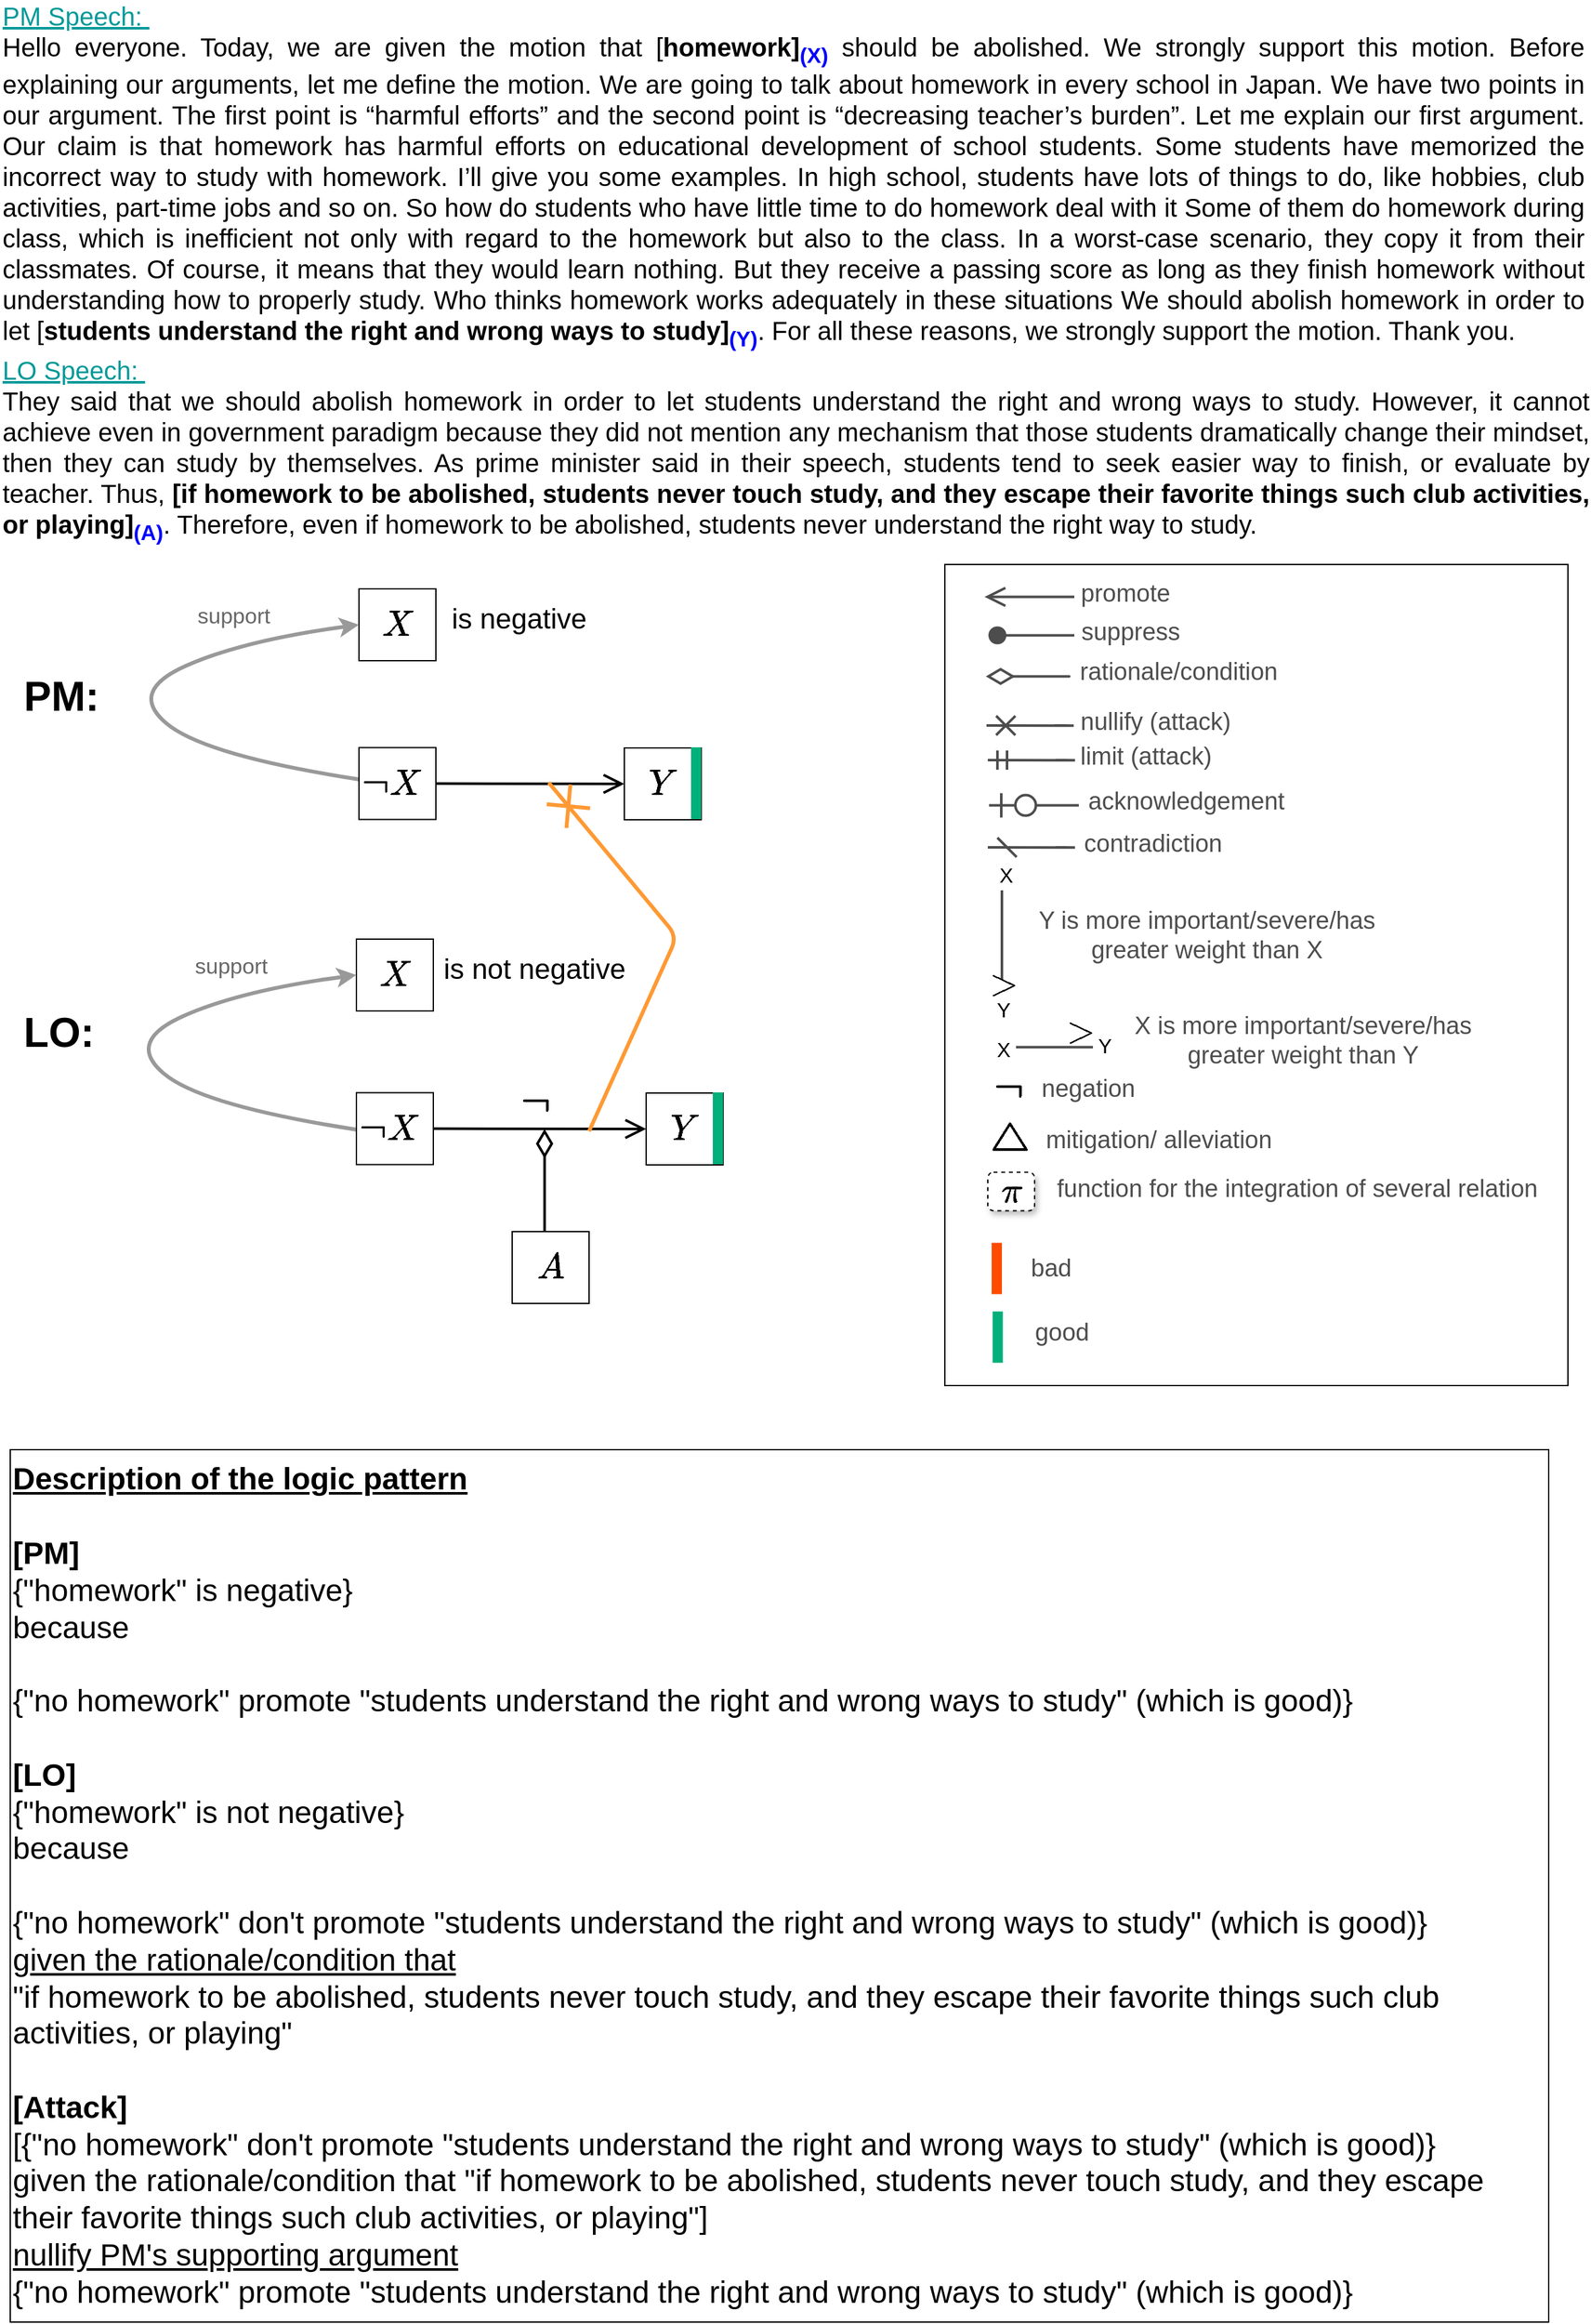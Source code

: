 <mxfile version="16.1.2" type="device"><diagram id="NebdKccpn1Tcwdz-Rh-k" name="Page-1"><mxGraphModel dx="1892" dy="1344" grid="1" gridSize="10" guides="1" tooltips="1" connect="1" arrows="1" fold="1" page="1" pageScale="1" pageWidth="1100" pageHeight="1700" math="1" shadow="0"><root><mxCell id="0"/><mxCell id="1" parent="0"/><mxCell id="UqYzVpXplDqsbALxIXjI-1" value="&lt;div style=&quot;text-align: justify ; font-size: 20px&quot;&gt;&lt;font style=&quot;font-size: 20px&quot; color=&quot;#009999&quot;&gt;&lt;u&gt;PM Speech:&amp;nbsp;&lt;/u&gt;&lt;/font&gt;&lt;/div&gt;&lt;div style=&quot;text-align: justify&quot;&gt;&lt;span style=&quot;font-size: 20px&quot;&gt;Hello everyone. Today, we are given the motion that [&lt;b&gt;homework]&lt;sub&gt;&lt;font color=&quot;#0000ff&quot;&gt;(X)&lt;/font&gt;&lt;/sub&gt;&lt;/b&gt; should be abolished. We strongly support this motion. Before explaining our arguments, let me define the motion. We are going to talk about homework in every school in Japan. We have two points in our argument. The first point is “harmful efforts” and the second point is “decreasing teacher’s burden”. Let me explain our first argument. Our claim is that homework has harmful efforts on educational development of school students. Some students have memorized the incorrect way to study&amp;nbsp;with homework. I’ll give you some examples. In high school, students have lots of things to do, like hobbies, club activities, part-time jobs and so on. So how do students who have little time to do homework deal with it Some of them do homework during class, which is inefficient not only with regard to the homework but also to the class. In a worst-case scenario, they copy it from their classmates. Of course, it means that they would learn nothing. But they receive a passing score as long as they finish homework without understanding how to properly study. Who thinks homework works adequately in these situations We should abolish homework in order to let [&lt;b&gt;students understand the right and wrong ways to study]&lt;sub&gt;&lt;font color=&quot;#0000ff&quot;&gt;(Y)&lt;/font&gt;&lt;/sub&gt;&lt;/b&gt;. For all these reasons, we strongly support the motion. Thank you.&lt;/span&gt;&lt;br&gt;&lt;/div&gt;" style="text;html=1;strokeColor=none;fillColor=none;align=left;verticalAlign=middle;whiteSpace=wrap;rounded=0;" parent="1" vertex="1"><mxGeometry x="553" y="122" width="1236" height="190" as="geometry"/></mxCell><mxCell id="UqYzVpXplDqsbALxIXjI-2" value="&lt;div style=&quot;text-align: justify ; font-size: 20px&quot;&gt;&lt;font style=&quot;font-size: 20px&quot; color=&quot;#009999&quot;&gt;&lt;u&gt;LO Speech:&amp;nbsp;&lt;/u&gt;&lt;/font&gt;&lt;/div&gt;&lt;div style=&quot;text-align: justify&quot;&gt;&lt;span style=&quot;font-size: 20px&quot;&gt;They said that we should abolish homework in order to let students understand the right and wrong ways to study. However, it cannot achieve even in government paradigm because they did not mention any mechanism that those students dramatically change their mindset, then they can study by themselves. As prime minister said in their speech, students tend to seek easier way to finish, or evaluate by teacher. Thus,&lt;b&gt;&amp;nbsp;[if homework to be abolished, students never touch study, and they escape their favorite things such club activities, or playing]&lt;sub&gt;&lt;font color=&quot;#0000ff&quot;&gt;(A)&lt;/font&gt;&lt;/sub&gt;&lt;/b&gt;. Therefore, even if homework to be abolished, students never understand the right way to study.&lt;/span&gt;&lt;br&gt;&lt;/div&gt;" style="text;html=1;strokeColor=none;fillColor=none;align=left;verticalAlign=middle;whiteSpace=wrap;rounded=0;" parent="1" vertex="1"><mxGeometry x="553" y="361" width="1240" height="140" as="geometry"/></mxCell><mxCell id="UqYzVpXplDqsbALxIXjI-18" value="&lt;font size=&quot;1&quot;&gt;&lt;b style=&quot;font-size: 32px&quot;&gt;PM:&lt;/b&gt;&lt;/font&gt;" style="text;html=1;strokeColor=none;fillColor=none;align=center;verticalAlign=middle;whiteSpace=wrap;rounded=0;" parent="1" vertex="1"><mxGeometry x="561" y="603" width="80" height="40" as="geometry"/></mxCell><mxCell id="UqYzVpXplDqsbALxIXjI-19" value="&lt;font size=&quot;1&quot;&gt;&lt;b style=&quot;font-size: 32px&quot;&gt;LO:&lt;/b&gt;&lt;/font&gt;" style="text;html=1;strokeColor=none;fillColor=none;align=center;verticalAlign=middle;whiteSpace=wrap;rounded=0;" parent="1" vertex="1"><mxGeometry x="559" y="864.75" width="80" height="40" as="geometry"/></mxCell><mxCell id="UqYzVpXplDqsbALxIXjI-66" value="&lt;font style=&quot;font-size: 24px&quot;&gt;$$X$$&lt;/font&gt;" style="whiteSpace=wrap;html=1;align=center;" parent="1" vertex="1"><mxGeometry x="833" y="539" width="60" height="56" as="geometry"/></mxCell><mxCell id="UqYzVpXplDqsbALxIXjI-67" value="&lt;font style=&quot;font-size: 22px&quot;&gt;is negative&lt;/font&gt;" style="text;html=1;strokeColor=none;fillColor=none;align=center;verticalAlign=middle;whiteSpace=wrap;rounded=0;" parent="1" vertex="1"><mxGeometry x="903" y="545.5" width="110" height="35" as="geometry"/></mxCell><mxCell id="UqYzVpXplDqsbALxIXjI-77" value="" style="curved=1;endArrow=classic;html=1;strokeWidth=3;exitX=0;exitY=0.5;exitDx=0;exitDy=0;entryX=0;entryY=0.5;entryDx=0;entryDy=0;strokeColor=#999999;" parent="1" target="UqYzVpXplDqsbALxIXjI-66" edge="1"><mxGeometry width="50" height="50" relative="1" as="geometry"><mxPoint x="833" y="687.5" as="sourcePoint"/><mxPoint x="603" y="639" as="targetPoint"/><Array as="points"><mxPoint x="713" y="669"/><mxPoint x="653" y="619"/><mxPoint x="743" y="579"/></Array></mxGeometry></mxCell><mxCell id="UqYzVpXplDqsbALxIXjI-78" value="&lt;font style=&quot;font-size: 17px&quot; color=&quot;#666666&quot;&gt;support&lt;/font&gt;" style="text;html=1;fillColor=none;align=center;verticalAlign=middle;whiteSpace=wrap;rounded=0;rotation=0;" parent="1" vertex="1"><mxGeometry x="703" y="545.5" width="65" height="30" as="geometry"/></mxCell><mxCell id="UqYzVpXplDqsbALxIXjI-79" value="&lt;font style=&quot;font-size: 24px&quot;&gt;$$X$$&lt;/font&gt;" style="whiteSpace=wrap;html=1;align=center;" parent="1" vertex="1"><mxGeometry x="831" y="812" width="60" height="56" as="geometry"/></mxCell><mxCell id="UqYzVpXplDqsbALxIXjI-80" value="&lt;font style=&quot;font-size: 22px&quot;&gt;is not negative&lt;/font&gt;" style="text;html=1;strokeColor=none;fillColor=none;align=center;verticalAlign=middle;whiteSpace=wrap;rounded=0;" parent="1" vertex="1"><mxGeometry x="896" y="818.5" width="148" height="35" as="geometry"/></mxCell><mxCell id="UqYzVpXplDqsbALxIXjI-85" value="" style="curved=1;endArrow=classic;html=1;strokeWidth=3;exitX=0;exitY=0.5;exitDx=0;exitDy=0;entryX=0;entryY=0.5;entryDx=0;entryDy=0;strokeColor=#999999;" parent="1" target="UqYzVpXplDqsbALxIXjI-79" edge="1"><mxGeometry width="50" height="50" relative="1" as="geometry"><mxPoint x="831" y="960.5" as="sourcePoint"/><mxPoint x="601" y="912" as="targetPoint"/><Array as="points"><mxPoint x="711" y="942"/><mxPoint x="651" y="892"/><mxPoint x="741" y="852"/></Array></mxGeometry></mxCell><mxCell id="UqYzVpXplDqsbALxIXjI-86" value="&lt;font style=&quot;font-size: 17px&quot; color=&quot;#666666&quot;&gt;support&lt;/font&gt;" style="text;html=1;fillColor=none;align=center;verticalAlign=middle;whiteSpace=wrap;rounded=0;rotation=0;" parent="1" vertex="1"><mxGeometry x="701" y="818.5" width="65" height="30" as="geometry"/></mxCell><mxCell id="NtoSjqE89IBoUMMxEz2x-3" value="&lt;span style=&quot;font-size: 24px&quot;&gt;$$\boldsymbol{\neg}X$$&lt;/span&gt;" style="whiteSpace=wrap;html=1;align=left;" parent="1" vertex="1"><mxGeometry x="833" y="662.75" width="60" height="56" as="geometry"/></mxCell><mxCell id="NtoSjqE89IBoUMMxEz2x-4" value="&lt;font style=&quot;font-size: 24px&quot;&gt;$$Y$$&lt;/font&gt;" style="whiteSpace=wrap;html=1;align=center;" parent="1" vertex="1"><mxGeometry x="1040" y="663" width="60" height="56" as="geometry"/></mxCell><mxCell id="NtoSjqE89IBoUMMxEz2x-5" value="" style="whiteSpace=wrap;html=1;fontColor=#666666;fillColor=#03AF7A;strokeColor=none;" parent="1" vertex="1"><mxGeometry x="1092" y="662.5" width="8" height="56" as="geometry"/></mxCell><mxCell id="NtoSjqE89IBoUMMxEz2x-6" value="" style="endArrow=open;html=1;fontColor=#666666;endSize=12;entryX=0;entryY=0.5;entryDx=0;entryDy=0;endFill=0;strokeWidth=2;exitX=1;exitY=0.5;exitDx=0;exitDy=0;" parent="1" source="NtoSjqE89IBoUMMxEz2x-3" target="NtoSjqE89IBoUMMxEz2x-4" edge="1"><mxGeometry width="50" height="50" relative="1" as="geometry"><mxPoint x="939" y="690.41" as="sourcePoint"/><mxPoint x="1031.0" y="690.41" as="targetPoint"/></mxGeometry></mxCell><mxCell id="NtoSjqE89IBoUMMxEz2x-7" value="&lt;span style=&quot;font-size: 24px&quot;&gt;$$\boldsymbol{\neg}X$$&lt;/span&gt;" style="whiteSpace=wrap;html=1;align=left;" parent="1" vertex="1"><mxGeometry x="831" y="931.75" width="60" height="56" as="geometry"/></mxCell><mxCell id="NtoSjqE89IBoUMMxEz2x-8" value="&lt;font style=&quot;font-size: 24px&quot;&gt;$$Y$$&lt;/font&gt;" style="whiteSpace=wrap;html=1;align=center;" parent="1" vertex="1"><mxGeometry x="1057" y="932" width="60" height="56" as="geometry"/></mxCell><mxCell id="NtoSjqE89IBoUMMxEz2x-9" value="" style="whiteSpace=wrap;html=1;fontColor=#666666;fillColor=#03AF7A;strokeColor=none;" parent="1" vertex="1"><mxGeometry x="1109" y="931.5" width="8" height="56" as="geometry"/></mxCell><mxCell id="NtoSjqE89IBoUMMxEz2x-10" value="" style="endArrow=open;html=1;fontColor=#666666;endSize=12;entryX=0;entryY=0.5;entryDx=0;entryDy=0;endFill=0;strokeWidth=2;exitX=1;exitY=0.5;exitDx=0;exitDy=0;" parent="1" source="NtoSjqE89IBoUMMxEz2x-7" target="NtoSjqE89IBoUMMxEz2x-8" edge="1"><mxGeometry width="50" height="50" relative="1" as="geometry"><mxPoint x="937" y="959.41" as="sourcePoint"/><mxPoint x="1029.0" y="959.41" as="targetPoint"/></mxGeometry></mxCell><mxCell id="NtoSjqE89IBoUMMxEz2x-11" value="&lt;font style=&quot;font-size: 26px&quot;&gt;$$\boldsymbol{\neg}$$&lt;/font&gt;" style="text;html=1;strokeColor=none;fillColor=none;align=center;verticalAlign=middle;whiteSpace=wrap;rounded=0;" parent="1" vertex="1"><mxGeometry x="927.5" y="918.75" width="85" height="43" as="geometry"/></mxCell><mxCell id="NtoSjqE89IBoUMMxEz2x-12" value="" style="endArrow=none;html=1;endSize=0;strokeColor=#000000;strokeWidth=2;startArrow=diamondThin;startFill=0;startSize=17;entryX=0.5;entryY=0;entryDx=0;entryDy=0;" parent="1" edge="1"><mxGeometry width="50" height="50" relative="1" as="geometry"><mxPoint x="977.79" y="960.0" as="sourcePoint"/><mxPoint x="977.79" y="1044.0" as="targetPoint"/><Array as="points"/></mxGeometry></mxCell><mxCell id="NtoSjqE89IBoUMMxEz2x-13" value="&lt;font style=&quot;font-size: 24px&quot;&gt;$$A$$&lt;/font&gt;" style="whiteSpace=wrap;html=1;align=center;" parent="1" vertex="1"><mxGeometry x="952.5" y="1040" width="60" height="56" as="geometry"/></mxCell><mxCell id="u8B-jZMCrMIEqkV3yXWh-1" value="" style="endArrow=none;html=1;endSize=0;strokeWidth=3;startArrow=cross;startFill=0;startSize=20;strokeColor=#FF9933;entryX=1;entryY=1;entryDx=0;entryDy=0;" parent="1" target="NtoSjqE89IBoUMMxEz2x-11" edge="1"><mxGeometry width="50" height="50" relative="1" as="geometry"><mxPoint x="981" y="690" as="sourcePoint"/><mxPoint x="1014.35" y="980.473" as="targetPoint"/><Array as="points"><mxPoint x="1081" y="810"/></Array></mxGeometry></mxCell><mxCell id="u8B-jZMCrMIEqkV3yXWh-2" value="&lt;b&gt;&lt;u&gt;Description of the logic pattern&lt;br&gt;&lt;/u&gt;&lt;br&gt;[PM]&lt;/b&gt;&lt;br&gt;{&quot;homework&quot; is negative}&lt;br&gt;because&lt;br&gt;&lt;br&gt;{&quot;no homework&quot; promote &quot;students understand the right and wrong ways to study&quot; (which is good)}&lt;br&gt;&lt;br&gt;&lt;b&gt;[LO]&lt;/b&gt;&lt;br&gt;{&quot;homework&quot; is not negative}&lt;br&gt;because&lt;br&gt;&lt;br&gt;&lt;span style=&quot;font-size: 24px&quot;&gt;{&quot;no homework&quot; don't promote &quot;students understand the right and wrong ways to study&quot; (which is good)}&lt;/span&gt;&lt;br&gt;&lt;u&gt;given the rationale/condition that&lt;/u&gt;&lt;br&gt;&quot;if homework to be abolished, students never touch study, and they escape their favorite things such club activities, or playing&quot;&lt;br&gt;&lt;br&gt;&lt;b&gt;[Attack]&lt;/b&gt;&lt;br&gt;&lt;div&gt;&lt;div&gt;&lt;span style=&quot;font-size: 24px&quot;&gt;&lt;div&gt;[{&quot;no homework&quot; don't promote &quot;students understand the right and wrong ways to study&quot; (which is good)}&lt;/div&gt;&lt;div&gt;given the rationale/condition that&amp;nbsp;&lt;span&gt;&quot;if homework to be abolished, students never touch study, and they escape their favorite things such club activities, or playing&quot;]&lt;/span&gt;&lt;/div&gt;&lt;/span&gt;&lt;/div&gt;&lt;div&gt;&lt;u&gt;nullify PM's supporting argument&lt;/u&gt;&lt;/div&gt;&lt;/div&gt;&lt;div&gt;&lt;span&gt;&lt;div&gt;&lt;span style=&quot;font-size: 24px&quot;&gt;{&quot;no homework&quot; promote &quot;students understand the right and wrong ways to study&quot; (which is good)}&lt;/span&gt;&lt;br&gt;&lt;/div&gt;&lt;/span&gt;&lt;/div&gt;" style="rounded=0;whiteSpace=wrap;html=1;fontSize=24;strokeColor=default;align=left;" parent="1" vertex="1"><mxGeometry x="561" y="1210" width="1200" height="680" as="geometry"/></mxCell><mxCell id="hLMc2Mkc4Ms7BmOMJ8rX-1" value="" style="rounded=0;whiteSpace=wrap;html=1;glass=0;sketch=0;strokeColor=default;fillColor=none;" vertex="1" parent="1"><mxGeometry x="1290" y="520" width="486" height="640" as="geometry"/></mxCell><mxCell id="hLMc2Mkc4Ms7BmOMJ8rX-2" value="" style="endArrow=ERzeroToOne;html=1;endFill=1;endSize=16;strokeWidth=2;strokeColor=#4D4D4D;" edge="1" parent="1"><mxGeometry width="50" height="50" relative="1" as="geometry"><mxPoint x="1394.5" y="707.75" as="sourcePoint"/><mxPoint x="1324.5" y="707.75" as="targetPoint"/></mxGeometry></mxCell><mxCell id="hLMc2Mkc4Ms7BmOMJ8rX-3" value="" style="endArrow=none;html=1;endSize=16;strokeWidth=2;strokeColor=#4D4D4D;" edge="1" parent="1"><mxGeometry width="50" height="50" relative="1" as="geometry"><mxPoint x="1334.5" y="844.0" as="sourcePoint"/><mxPoint x="1334.5" y="774.0" as="targetPoint"/></mxGeometry></mxCell><mxCell id="hLMc2Mkc4Ms7BmOMJ8rX-4" value="&lt;span style=&quot;font-size: 24px&quot;&gt;&lt;font style=&quot;font-size: 24px&quot;&gt;$$&amp;gt;$$&lt;/font&gt;&lt;/span&gt;" style="text;html=1;strokeColor=none;fillColor=none;align=center;verticalAlign=middle;whiteSpace=wrap;rounded=0;fontSize=24;fontStyle=1;horizontal=1;" vertex="1" parent="1"><mxGeometry x="1315.5" y="837" width="40" height="20" as="geometry"/></mxCell><mxCell id="hLMc2Mkc4Ms7BmOMJ8rX-5" value="&lt;span style=&quot;font-size: 19px&quot;&gt;Y is more important/severe/has greater weight than X&lt;/span&gt;" style="text;html=1;strokeColor=none;fillColor=none;align=center;verticalAlign=middle;whiteSpace=wrap;rounded=0;fontColor=#4D4D4D;" vertex="1" parent="1"><mxGeometry x="1346.5" y="784" width="294.5" height="50" as="geometry"/></mxCell><mxCell id="hLMc2Mkc4Ms7BmOMJ8rX-6" value="&lt;font style=&quot;font-size: 16px&quot;&gt;X&lt;/font&gt;" style="text;html=1;strokeColor=none;fillColor=none;align=center;verticalAlign=middle;whiteSpace=wrap;rounded=0;fontSize=14;" vertex="1" parent="1"><mxGeometry x="1317.5" y="751.75" width="40" height="20" as="geometry"/></mxCell><mxCell id="hLMc2Mkc4Ms7BmOMJ8rX-7" value="&lt;font style=&quot;font-size: 16px&quot;&gt;Y&lt;/font&gt;" style="text;html=1;strokeColor=none;fillColor=none;align=center;verticalAlign=middle;whiteSpace=wrap;rounded=0;fontSize=14;" vertex="1" parent="1"><mxGeometry x="1315.5" y="857" width="40" height="20" as="geometry"/></mxCell><mxCell id="hLMc2Mkc4Ms7BmOMJ8rX-8" value="" style="endArrow=none;html=1;endSize=0;strokeWidth=2;startArrow=cross;startFill=0;startSize=12;strokeColor=#4D4D4D;" edge="1" parent="1"><mxGeometry width="50" height="50" relative="1" as="geometry"><mxPoint x="1322.5" y="645.5" as="sourcePoint"/><mxPoint x="1390.5" y="645.62" as="targetPoint"/><Array as="points"><mxPoint x="1390.5" y="645.62"/><mxPoint x="1372.5" y="645.5"/></Array></mxGeometry></mxCell><mxCell id="hLMc2Mkc4Ms7BmOMJ8rX-9" value="&lt;font style=&quot;font-size: 19px&quot;&gt;nullify (attack)&lt;/font&gt;" style="text;html=1;strokeColor=none;fillColor=none;align=center;verticalAlign=middle;whiteSpace=wrap;rounded=0;fontColor=#4D4D4D;" vertex="1" parent="1"><mxGeometry x="1384.5" y="625.75" width="138.5" height="34" as="geometry"/></mxCell><mxCell id="hLMc2Mkc4Ms7BmOMJ8rX-10" value="" style="endArrow=open;html=1;fontColor=#666666;endSize=12;endFill=0;strokeWidth=2;strokeColor=#4D4D4D;" edge="1" parent="1"><mxGeometry width="50" height="50" relative="1" as="geometry"><mxPoint x="1391" y="545.25" as="sourcePoint"/><mxPoint x="1321" y="545.25" as="targetPoint"/></mxGeometry></mxCell><mxCell id="hLMc2Mkc4Ms7BmOMJ8rX-11" value="&lt;span style=&quot;font-size: 19px&quot;&gt;promote&lt;/span&gt;" style="text;html=1;strokeColor=none;fillColor=none;align=center;verticalAlign=middle;whiteSpace=wrap;rounded=0;fontColor=#4D4D4D;" vertex="1" parent="1"><mxGeometry x="1391" y="526.25" width="80" height="34" as="geometry"/></mxCell><mxCell id="hLMc2Mkc4Ms7BmOMJ8rX-12" value="" style="endArrow=oval;html=1;fontColor=#666666;endSize=12;endFill=1;strokeWidth=2;strokeColor=#4D4D4D;" edge="1" parent="1"><mxGeometry width="50" height="50" relative="1" as="geometry"><mxPoint x="1391" y="575.25" as="sourcePoint"/><mxPoint x="1331" y="575.25" as="targetPoint"/></mxGeometry></mxCell><mxCell id="hLMc2Mkc4Ms7BmOMJ8rX-13" value="&lt;span style=&quot;font-size: 19px&quot;&gt;suppress&lt;/span&gt;" style="text;html=1;strokeColor=none;fillColor=none;align=center;verticalAlign=middle;whiteSpace=wrap;rounded=0;fontColor=#4D4D4D;" vertex="1" parent="1"><mxGeometry x="1395" y="556.25" width="80" height="34" as="geometry"/></mxCell><mxCell id="hLMc2Mkc4Ms7BmOMJ8rX-14" value="" style="endArrow=none;html=1;endSize=0;strokeWidth=2;startArrow=diamondThin;startFill=0;startSize=17;strokeColor=#4D4D4D;" edge="1" parent="1"><mxGeometry width="50" height="50" relative="1" as="geometry"><mxPoint x="1322" y="607.25" as="sourcePoint"/><mxPoint x="1360" y="607.25" as="targetPoint"/><Array as="points"><mxPoint x="1392" y="607.25"/><mxPoint x="1370" y="607.25"/></Array></mxGeometry></mxCell><mxCell id="hLMc2Mkc4Ms7BmOMJ8rX-15" value="&lt;font style=&quot;font-size: 19px&quot;&gt;rationale/condition&lt;/font&gt;" style="text;html=1;strokeColor=none;fillColor=none;align=center;verticalAlign=middle;whiteSpace=wrap;rounded=0;fontColor=#4D4D4D;" vertex="1" parent="1"><mxGeometry x="1387" y="587.25" width="171" height="34" as="geometry"/></mxCell><mxCell id="hLMc2Mkc4Ms7BmOMJ8rX-16" value="&lt;font style=&quot;font-size: 19px&quot;&gt;acknowledgement&lt;/font&gt;" style="text;html=1;strokeColor=none;fillColor=none;align=center;verticalAlign=middle;whiteSpace=wrap;rounded=0;fontColor=#4D4D4D;" vertex="1" parent="1"><mxGeometry x="1395" y="687.75" width="167" height="34" as="geometry"/></mxCell><mxCell id="hLMc2Mkc4Ms7BmOMJ8rX-17" value="" style="endArrow=none;html=1;endSize=16;strokeWidth=2;strokeColor=#4D4D4D;" edge="1" parent="1"><mxGeometry width="50" height="50" relative="1" as="geometry"><mxPoint x="1405.5" y="896.25" as="sourcePoint"/><mxPoint x="1345.5" y="896.25" as="targetPoint"/></mxGeometry></mxCell><mxCell id="hLMc2Mkc4Ms7BmOMJ8rX-18" value="&lt;span style=&quot;font-size: 24px&quot;&gt;&lt;font style=&quot;font-size: 24px&quot;&gt;$$&amp;gt;$$&lt;/font&gt;&lt;/span&gt;" style="text;html=1;strokeColor=none;fillColor=none;align=center;verticalAlign=middle;whiteSpace=wrap;rounded=0;fontSize=24;fontStyle=1;horizontal=1;" vertex="1" parent="1"><mxGeometry x="1375.5" y="874.25" width="40" height="20" as="geometry"/></mxCell><mxCell id="hLMc2Mkc4Ms7BmOMJ8rX-19" value="&lt;font style=&quot;font-size: 16px&quot;&gt;X&lt;/font&gt;" style="text;html=1;strokeColor=none;fillColor=none;align=center;verticalAlign=middle;whiteSpace=wrap;rounded=0;fontSize=14;" vertex="1" parent="1"><mxGeometry x="1315.5" y="888.25" width="40" height="20" as="geometry"/></mxCell><mxCell id="hLMc2Mkc4Ms7BmOMJ8rX-20" value="&lt;font style=&quot;font-size: 16px&quot;&gt;Y&lt;/font&gt;" style="text;html=1;strokeColor=none;fillColor=none;align=center;verticalAlign=middle;whiteSpace=wrap;rounded=0;fontSize=14;" vertex="1" parent="1"><mxGeometry x="1394.5" y="885.25" width="40" height="20" as="geometry"/></mxCell><mxCell id="hLMc2Mkc4Ms7BmOMJ8rX-21" value="&lt;span style=&quot;font-size: 19px&quot;&gt;X is more important/severe/has greater weight&amp;nbsp;&lt;/span&gt;&lt;span style=&quot;font-size: 19px&quot;&gt;than Y&lt;/span&gt;" style="text;html=1;strokeColor=none;fillColor=none;align=center;verticalAlign=middle;whiteSpace=wrap;rounded=0;fontColor=#4D4D4D;" vertex="1" parent="1"><mxGeometry x="1435.5" y="874.25" width="266.5" height="34" as="geometry"/></mxCell><mxCell id="hLMc2Mkc4Ms7BmOMJ8rX-22" value="" style="endArrow=none;html=1;endSize=0;strokeWidth=2;startArrow=dash;startFill=0;startSize=12;strokeColor=#4D4D4D;" edge="1" parent="1"><mxGeometry width="50" height="50" relative="1" as="geometry"><mxPoint x="1323.5" y="740.5" as="sourcePoint"/><mxPoint x="1391.5" y="740.62" as="targetPoint"/><Array as="points"><mxPoint x="1391.5" y="740.62"/><mxPoint x="1373.5" y="740.5"/></Array></mxGeometry></mxCell><mxCell id="hLMc2Mkc4Ms7BmOMJ8rX-23" value="&lt;font style=&quot;font-size: 19px&quot;&gt;contradiction&lt;/font&gt;" style="text;html=1;strokeColor=none;fillColor=none;align=center;verticalAlign=middle;whiteSpace=wrap;rounded=0;fontColor=#4D4D4D;" vertex="1" parent="1"><mxGeometry x="1397.5" y="720.75" width="109" height="34" as="geometry"/></mxCell><mxCell id="hLMc2Mkc4Ms7BmOMJ8rX-24" value="" style="whiteSpace=wrap;html=1;fontColor=#666666;strokeColor=none;fillColor=#FF4B00;" vertex="1" parent="1"><mxGeometry x="1326.5" y="1048.75" width="8" height="40" as="geometry"/></mxCell><mxCell id="hLMc2Mkc4Ms7BmOMJ8rX-25" value="&lt;span style=&quot;font-size: 19px&quot;&gt;bad&lt;/span&gt;" style="text;html=1;strokeColor=none;fillColor=none;align=center;verticalAlign=middle;whiteSpace=wrap;rounded=0;fontColor=#4D4D4D;" vertex="1" parent="1"><mxGeometry x="1345" y="1051.75" width="55.5" height="34" as="geometry"/></mxCell><mxCell id="hLMc2Mkc4Ms7BmOMJ8rX-26" value="" style="whiteSpace=wrap;html=1;fontColor=#666666;strokeColor=none;fillColor=#03AF7A;" vertex="1" parent="1"><mxGeometry x="1327.25" y="1102.25" width="8" height="40" as="geometry"/></mxCell><mxCell id="hLMc2Mkc4Ms7BmOMJ8rX-27" value="&lt;span style=&quot;font-size: 19px&quot;&gt;good&lt;/span&gt;" style="text;html=1;strokeColor=none;fillColor=none;align=center;verticalAlign=middle;whiteSpace=wrap;rounded=0;fontColor=#4D4D4D;" vertex="1" parent="1"><mxGeometry x="1348" y="1102.25" width="66.5" height="34" as="geometry"/></mxCell><mxCell id="hLMc2Mkc4Ms7BmOMJ8rX-28" value="&lt;span style=&quot;font-size: 19px&quot;&gt;mitigation/&amp;nbsp;&lt;/span&gt;&lt;span style=&quot;font-size: 19px&quot;&gt;alleviation&lt;/span&gt;" style="text;html=1;strokeColor=none;fillColor=none;align=center;verticalAlign=middle;whiteSpace=wrap;rounded=0;fontColor=#4D4D4D;" vertex="1" parent="1"><mxGeometry x="1364.25" y="951.5" width="186" height="34" as="geometry"/></mxCell><mxCell id="hLMc2Mkc4Ms7BmOMJ8rX-29" value="&lt;font style=&quot;font-size: 26px&quot;&gt;$$\boldsymbol{\triangle}$$&lt;/font&gt;" style="text;html=1;strokeColor=none;fillColor=none;align=center;verticalAlign=middle;whiteSpace=wrap;rounded=0;" vertex="1" parent="1"><mxGeometry x="1311.25" y="950.5" width="60" height="35" as="geometry"/></mxCell><mxCell id="hLMc2Mkc4Ms7BmOMJ8rX-30" value="&lt;font style=&quot;font-size: 26px&quot;&gt;$$\boldsymbol{\neg}$$&lt;/font&gt;" style="text;html=1;strokeColor=none;fillColor=none;align=center;verticalAlign=middle;whiteSpace=wrap;rounded=0;" vertex="1" parent="1"><mxGeometry x="1309.5" y="911.5" width="60" height="35" as="geometry"/></mxCell><mxCell id="hLMc2Mkc4Ms7BmOMJ8rX-31" value="&lt;span style=&quot;font-size: 19px&quot;&gt;negation&lt;/span&gt;" style="text;html=1;strokeColor=none;fillColor=none;align=center;verticalAlign=middle;whiteSpace=wrap;rounded=0;fontColor=#4D4D4D;" vertex="1" parent="1"><mxGeometry x="1362" y="911.5" width="80" height="34" as="geometry"/></mxCell><mxCell id="hLMc2Mkc4Ms7BmOMJ8rX-32" value="&lt;font style=&quot;font-size: 24px&quot;&gt;$$\pi$$&lt;/font&gt;" style="whiteSpace=wrap;html=1;dashed=1;perimeterSpacing=0;shadow=1;align=center;rounded=1;" vertex="1" parent="1"><mxGeometry x="1323.5" y="993.75" width="36.5" height="30" as="geometry"/></mxCell><mxCell id="hLMc2Mkc4Ms7BmOMJ8rX-33" value="&lt;span style=&quot;font-size: 19px&quot;&gt;function for the integration of several relation&lt;/span&gt;" style="text;html=1;strokeColor=none;fillColor=none;align=center;verticalAlign=middle;whiteSpace=wrap;rounded=0;fontColor=#4D4D4D;" vertex="1" parent="1"><mxGeometry x="1364.25" y="989.75" width="401.75" height="34" as="geometry"/></mxCell><mxCell id="hLMc2Mkc4Ms7BmOMJ8rX-34" value="" style="endArrow=none;html=1;endSize=0;strokeWidth=2;startArrow=ERmandOne;startFill=0;startSize=12;strokeColor=#4D4D4D;" edge="1" parent="1"><mxGeometry width="50" height="50" relative="1" as="geometry"><mxPoint x="1323.5" y="672.5" as="sourcePoint"/><mxPoint x="1391.5" y="672.62" as="targetPoint"/><Array as="points"><mxPoint x="1391.5" y="672.62"/><mxPoint x="1373.5" y="672.5"/></Array></mxGeometry></mxCell><mxCell id="hLMc2Mkc4Ms7BmOMJ8rX-35" value="&lt;span style=&quot;font-size: 19px&quot;&gt;limit (attack)&lt;/span&gt;" style="text;html=1;strokeColor=none;fillColor=none;align=center;verticalAlign=middle;whiteSpace=wrap;rounded=0;fontColor=#4D4D4D;" vertex="1" parent="1"><mxGeometry x="1382.5" y="652.75" width="127.5" height="34" as="geometry"/></mxCell></root></mxGraphModel></diagram></mxfile>